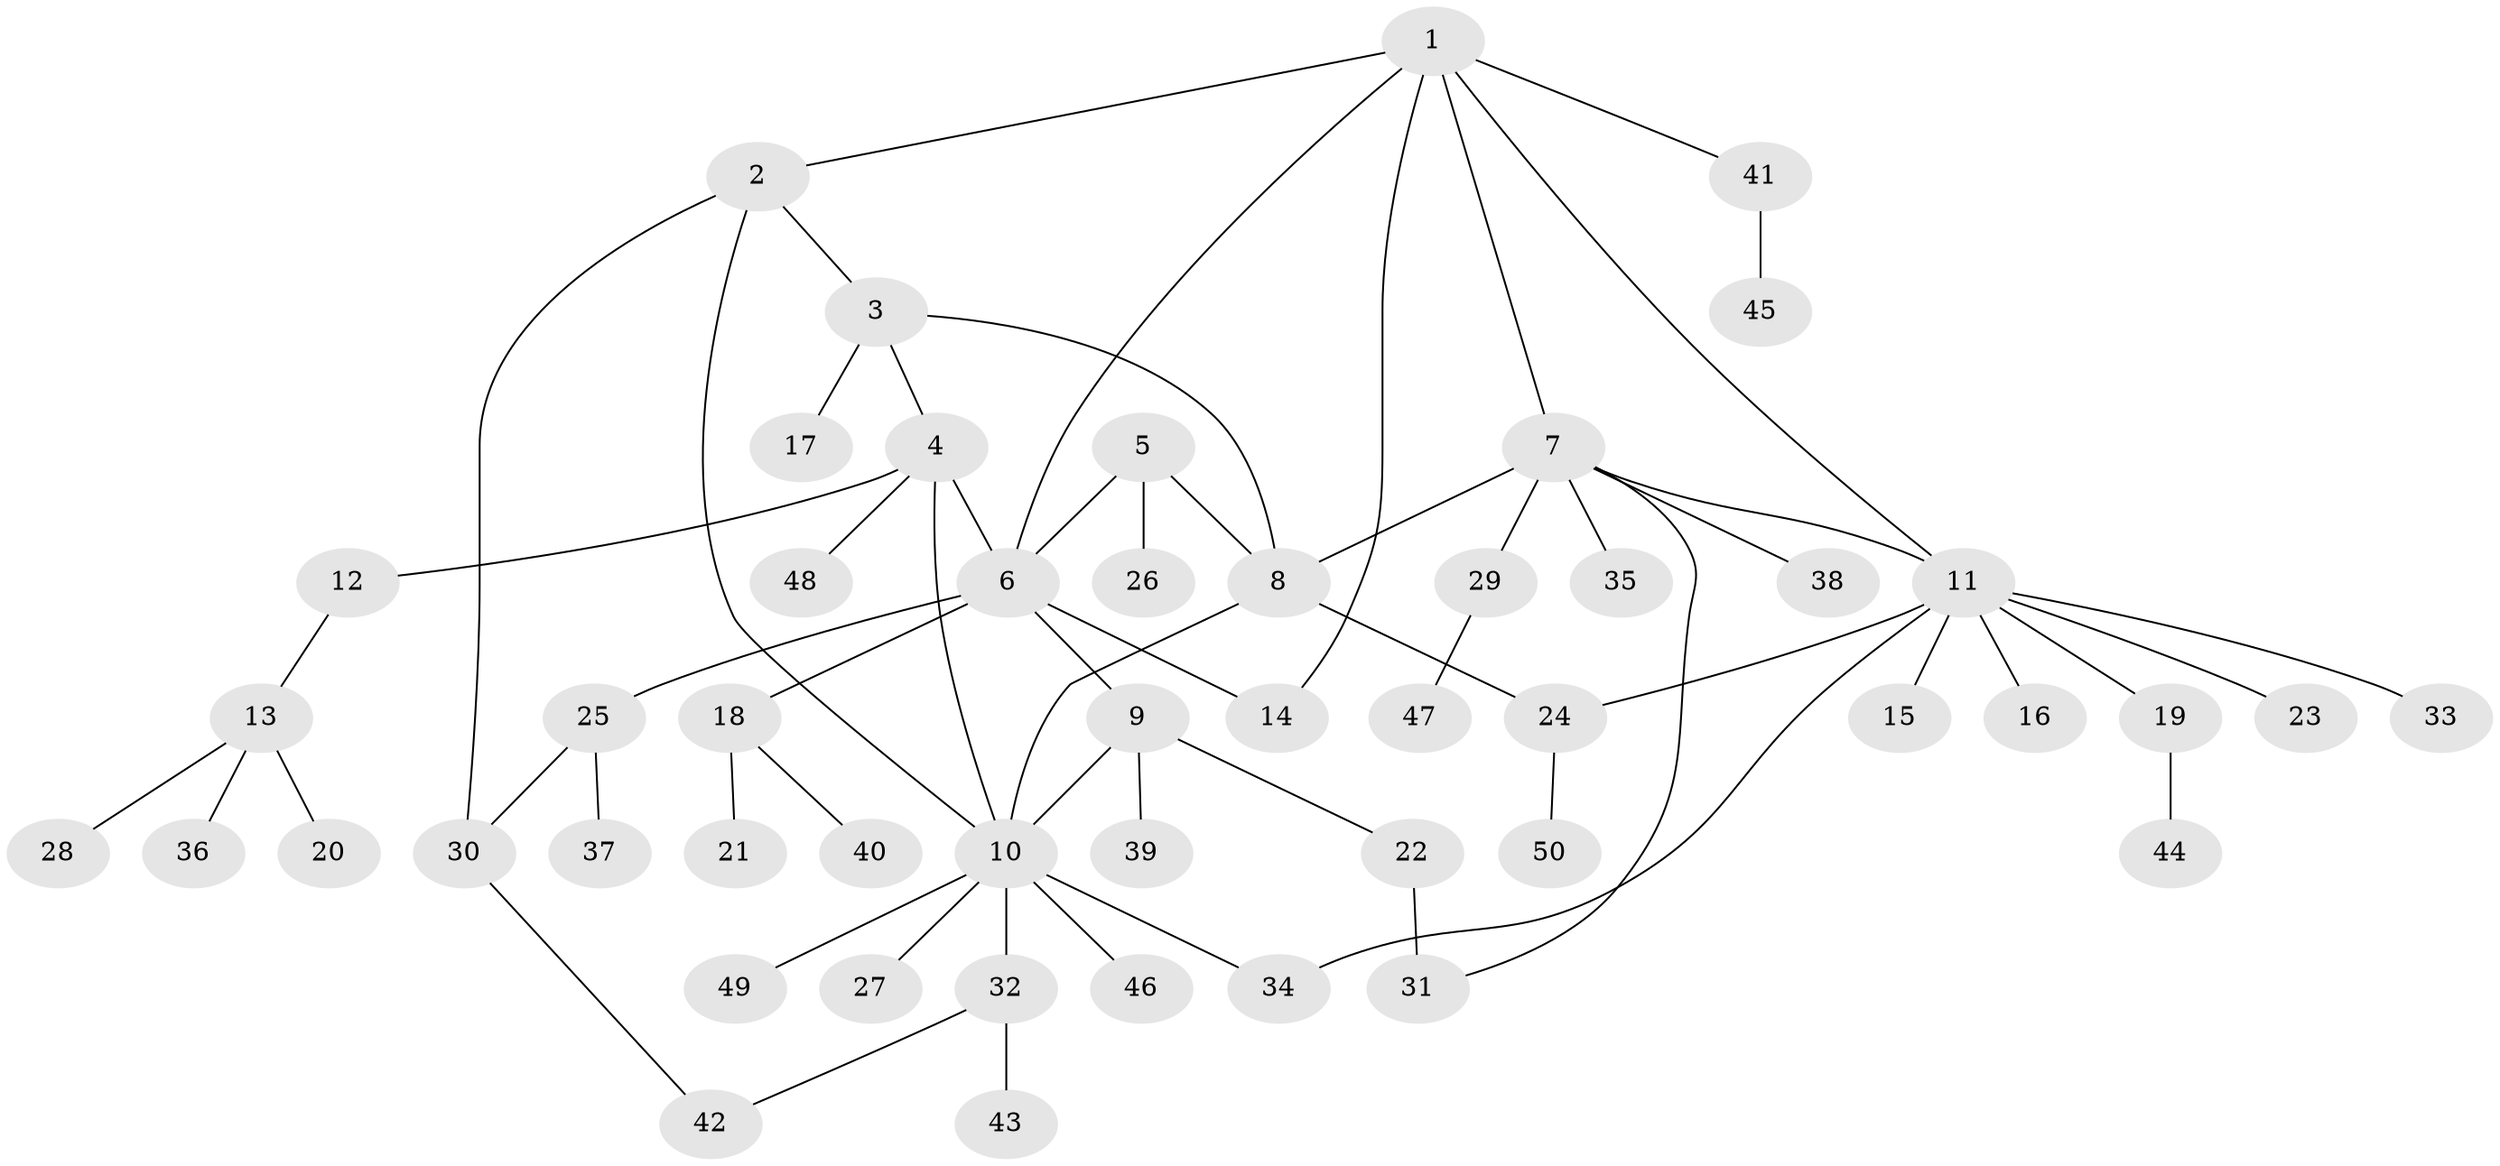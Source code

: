 // coarse degree distribution, {4: 0.08, 3: 0.16, 10: 0.04, 2: 0.16, 5: 0.04, 11: 0.04, 1: 0.48}
// Generated by graph-tools (version 1.1) at 2025/54/03/05/25 16:54:48]
// undirected, 50 vertices, 62 edges
graph export_dot {
graph [start="1"]
  node [color=gray90,style=filled];
  1;
  2;
  3;
  4;
  5;
  6;
  7;
  8;
  9;
  10;
  11;
  12;
  13;
  14;
  15;
  16;
  17;
  18;
  19;
  20;
  21;
  22;
  23;
  24;
  25;
  26;
  27;
  28;
  29;
  30;
  31;
  32;
  33;
  34;
  35;
  36;
  37;
  38;
  39;
  40;
  41;
  42;
  43;
  44;
  45;
  46;
  47;
  48;
  49;
  50;
  1 -- 2;
  1 -- 6;
  1 -- 7;
  1 -- 11;
  1 -- 14;
  1 -- 41;
  2 -- 3;
  2 -- 10;
  2 -- 30;
  3 -- 4;
  3 -- 8;
  3 -- 17;
  4 -- 6;
  4 -- 10;
  4 -- 12;
  4 -- 48;
  5 -- 6;
  5 -- 8;
  5 -- 26;
  6 -- 9;
  6 -- 14;
  6 -- 18;
  6 -- 25;
  7 -- 8;
  7 -- 11;
  7 -- 29;
  7 -- 31;
  7 -- 35;
  7 -- 38;
  8 -- 10;
  8 -- 24;
  9 -- 10;
  9 -- 22;
  9 -- 39;
  10 -- 27;
  10 -- 32;
  10 -- 34;
  10 -- 46;
  10 -- 49;
  11 -- 15;
  11 -- 16;
  11 -- 19;
  11 -- 23;
  11 -- 24;
  11 -- 33;
  11 -- 34;
  12 -- 13;
  13 -- 20;
  13 -- 28;
  13 -- 36;
  18 -- 21;
  18 -- 40;
  19 -- 44;
  22 -- 31;
  24 -- 50;
  25 -- 30;
  25 -- 37;
  29 -- 47;
  30 -- 42;
  32 -- 42;
  32 -- 43;
  41 -- 45;
}
